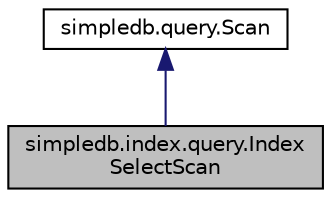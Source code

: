 digraph "simpledb.index.query.IndexSelectScan"
{
  edge [fontname="Helvetica",fontsize="10",labelfontname="Helvetica",labelfontsize="10"];
  node [fontname="Helvetica",fontsize="10",shape=record];
  Node2 [label="simpledb.index.query.Index\lSelectScan",height=0.2,width=0.4,color="black", fillcolor="grey75", style="filled", fontcolor="black"];
  Node3 -> Node2 [dir="back",color="midnightblue",fontsize="10",style="solid",fontname="Helvetica"];
  Node3 [label="simpledb.query.Scan",height=0.2,width=0.4,color="black", fillcolor="white", style="filled",URL="$interfacesimpledb_1_1query_1_1Scan.html"];
}
